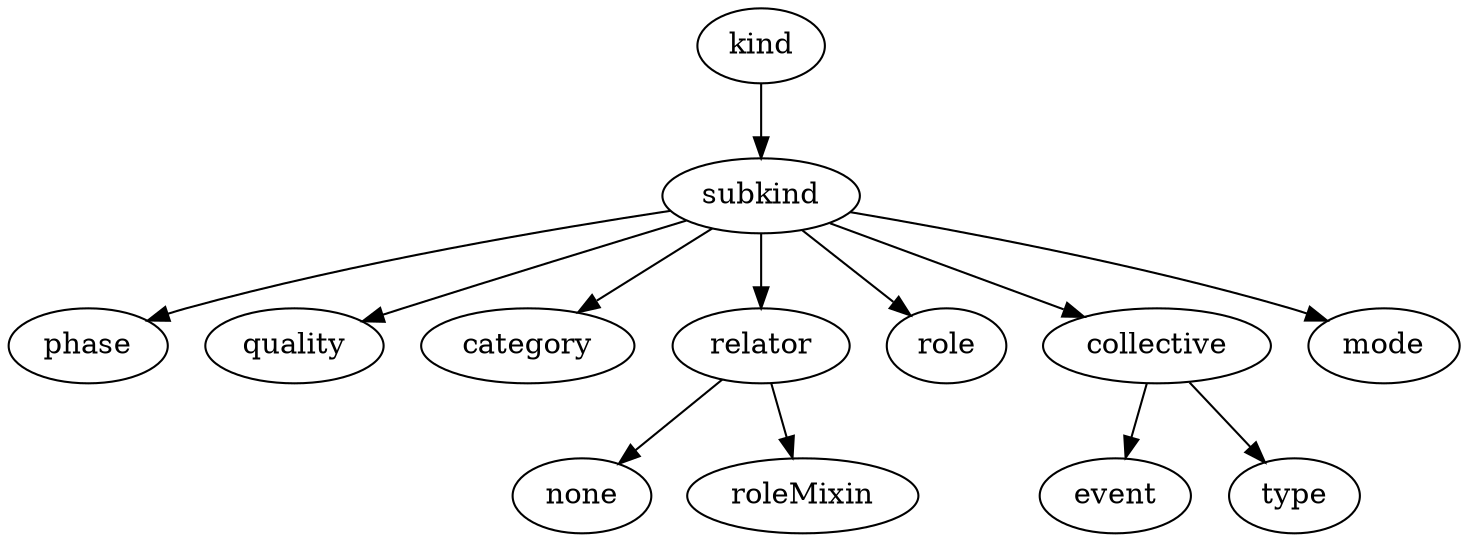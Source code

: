 strict digraph {
kind;
subkind;
phase;
quality;
category;
relator;
role;
collective;
mode;
none;
roleMixin;
event;
type;
kind -> subkind;
subkind -> phase;
subkind -> quality;
subkind -> category;
subkind -> relator;
subkind -> role;
subkind -> collective;
subkind -> mode;
relator -> none;
relator -> roleMixin;
collective -> event;
collective -> type;
}
